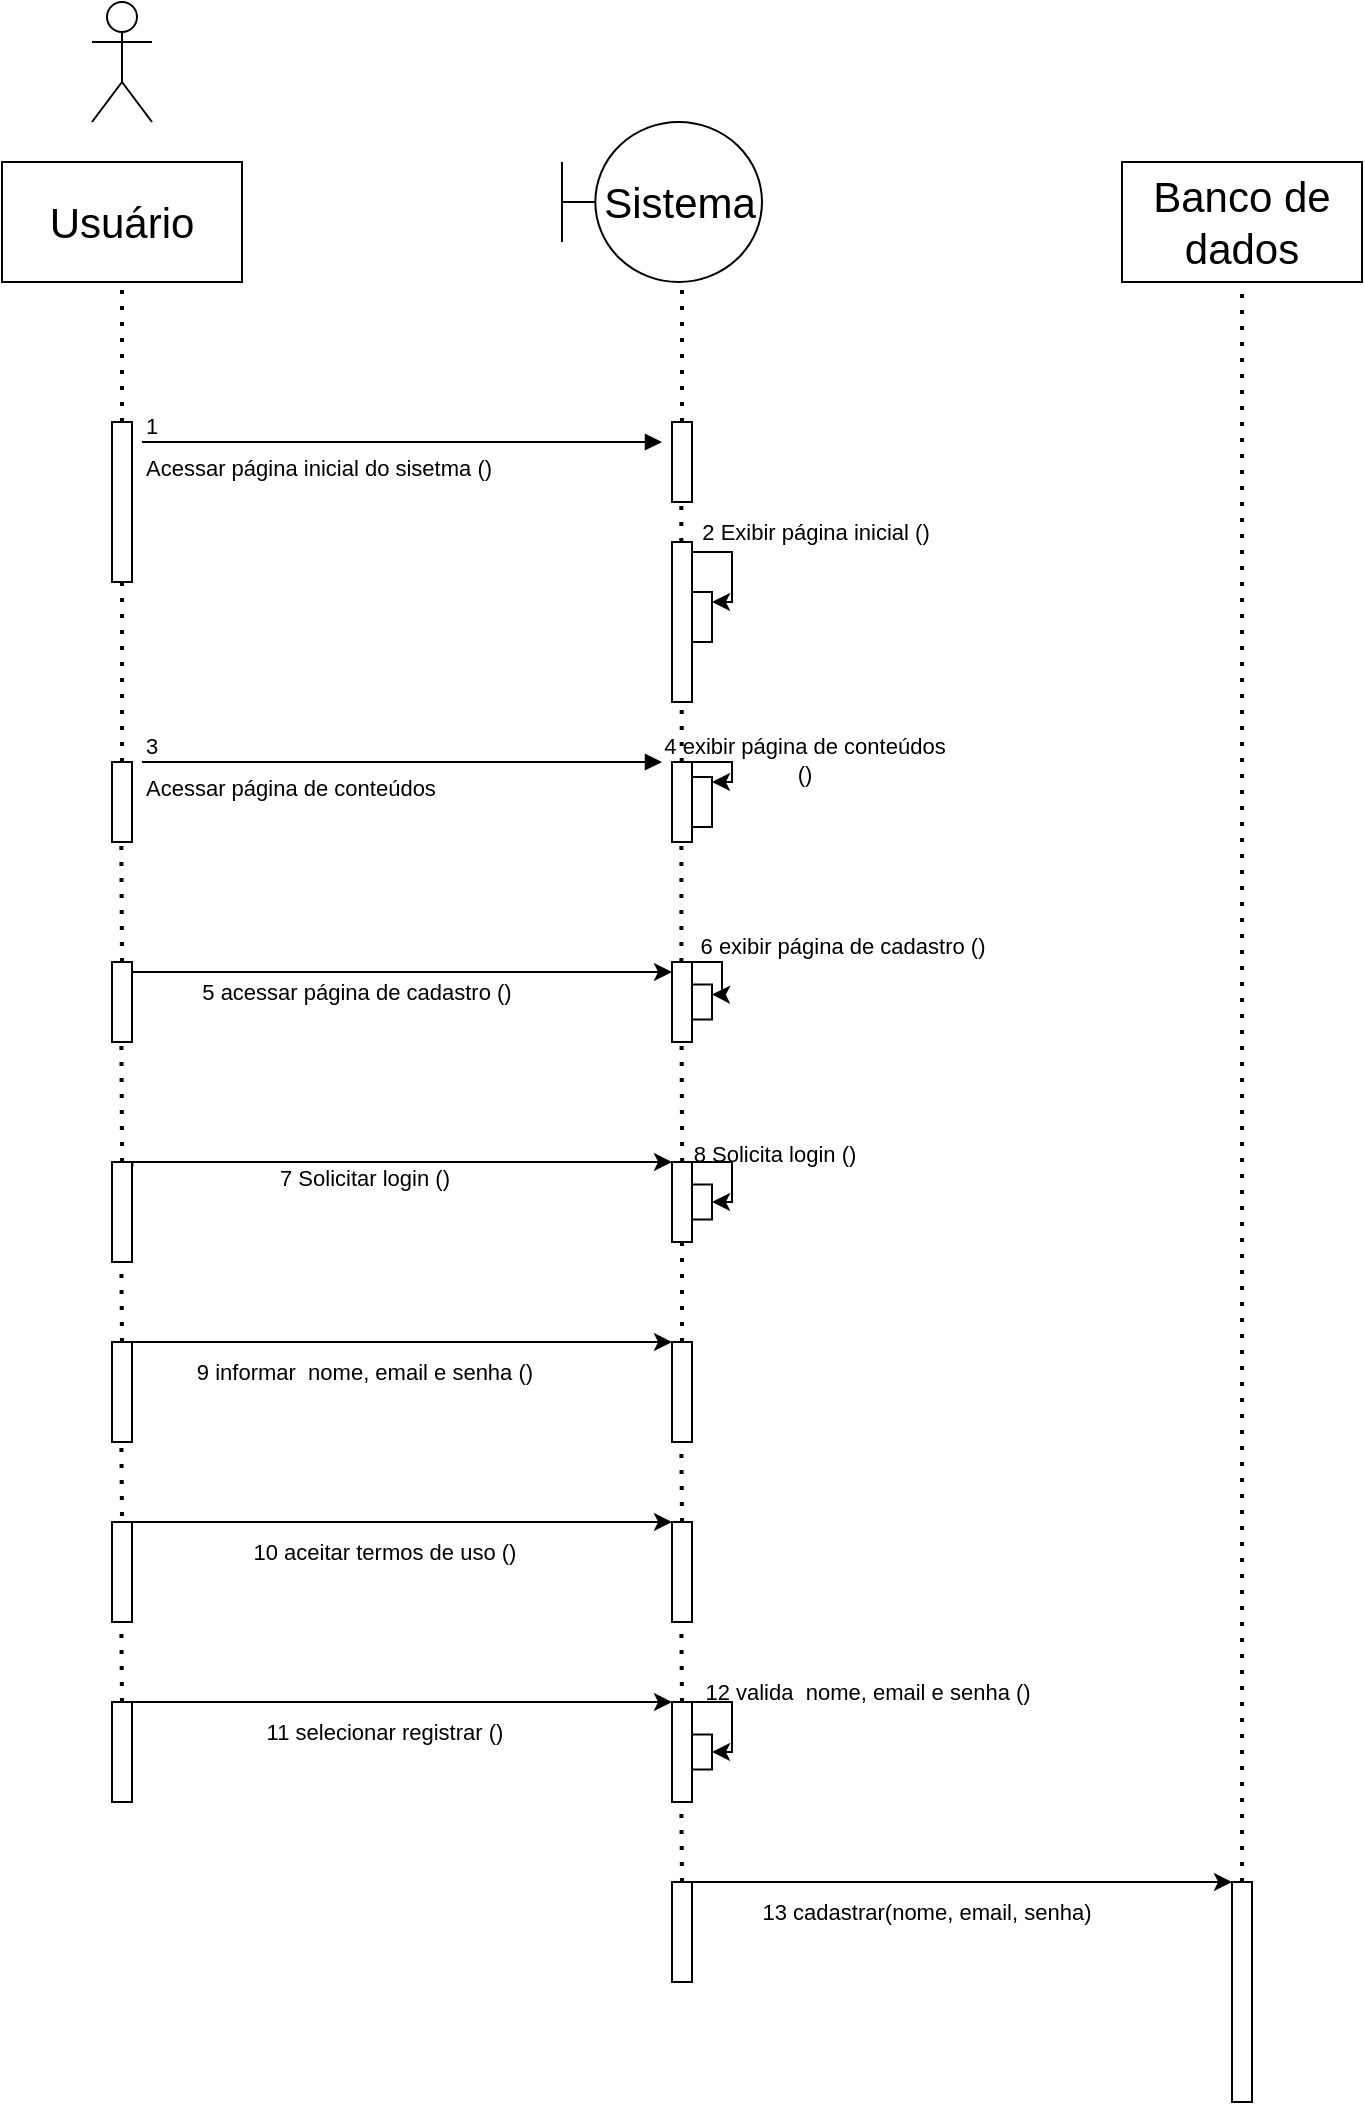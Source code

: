<mxfile version="24.5.4" type="device">
  <diagram name="Page-1" id="13e1069c-82ec-6db2-03f1-153e76fe0fe0">
    <mxGraphModel dx="733" dy="390" grid="1" gridSize="10" guides="1" tooltips="1" connect="1" arrows="1" fold="1" page="1" pageScale="1" pageWidth="1100" pageHeight="850" background="none" math="0" shadow="0">
      <root>
        <mxCell id="0" />
        <mxCell id="1" parent="0" />
        <mxCell id="3YAM8sDZicmcJr7H5GmP-1" value="&lt;font style=&quot;font-size: 21px;&quot;&gt;Usuário&lt;/font&gt;" style="rounded=0;whiteSpace=wrap;html=1;" parent="1" vertex="1">
          <mxGeometry x="120" y="170" width="120" height="60" as="geometry" />
        </mxCell>
        <mxCell id="3YAM8sDZicmcJr7H5GmP-4" value="" style="shape=umlActor;verticalLabelPosition=bottom;verticalAlign=top;html=1;outlineConnect=0;" parent="1" vertex="1">
          <mxGeometry x="165" y="90" width="30" height="60" as="geometry" />
        </mxCell>
        <mxCell id="3YAM8sDZicmcJr7H5GmP-6" value="&lt;font style=&quot;font-size: 21px;&quot;&gt;Banco de dados&lt;/font&gt;" style="rounded=0;whiteSpace=wrap;html=1;" parent="1" vertex="1">
          <mxGeometry x="680" y="170" width="120" height="60" as="geometry" />
        </mxCell>
        <mxCell id="3YAM8sDZicmcJr7H5GmP-7" value="" style="html=1;points=[[0,0,0,0,5],[0,1,0,0,-5],[1,0,0,0,5],[1,1,0,0,-5]];perimeter=orthogonalPerimeter;outlineConnect=0;targetShapes=umlLifeline;portConstraint=eastwest;newEdgeStyle={&quot;curved&quot;:0,&quot;rounded&quot;:0};" parent="1" vertex="1">
          <mxGeometry x="175" y="300" width="10" height="80" as="geometry" />
        </mxCell>
        <mxCell id="3YAM8sDZicmcJr7H5GmP-9" value="" style="endArrow=none;dashed=1;html=1;dashPattern=1 3;strokeWidth=2;rounded=0;" parent="1" target="3YAM8sDZicmcJr7H5GmP-1" edge="1">
          <mxGeometry width="50" height="50" relative="1" as="geometry">
            <mxPoint x="180" y="300" as="sourcePoint" />
            <mxPoint x="150" y="280" as="targetPoint" />
          </mxGeometry>
        </mxCell>
        <mxCell id="3YAM8sDZicmcJr7H5GmP-10" value="" style="html=1;points=[[0,0,0,0,5],[0,1,0,0,-5],[1,0,0,0,5],[1,1,0,0,-5]];perimeter=orthogonalPerimeter;outlineConnect=0;targetShapes=umlLifeline;portConstraint=eastwest;newEdgeStyle={&quot;curved&quot;:0,&quot;rounded&quot;:0};" parent="1" vertex="1">
          <mxGeometry x="455" y="300" width="10" height="40" as="geometry" />
        </mxCell>
        <mxCell id="3YAM8sDZicmcJr7H5GmP-11" value="" style="endArrow=none;dashed=1;html=1;dashPattern=1 3;strokeWidth=2;rounded=0;" parent="1" edge="1">
          <mxGeometry width="50" height="50" relative="1" as="geometry">
            <mxPoint x="460" y="300" as="sourcePoint" />
            <mxPoint x="460" y="230" as="targetPoint" />
          </mxGeometry>
        </mxCell>
        <mxCell id="3YAM8sDZicmcJr7H5GmP-12" value="" style="html=1;points=[[0,0,0,0,5],[0,1,0,0,-5],[1,0,0,0,5],[1,1,0,0,-5]];perimeter=orthogonalPerimeter;outlineConnect=0;targetShapes=umlLifeline;portConstraint=eastwest;newEdgeStyle={&quot;curved&quot;:0,&quot;rounded&quot;:0};" parent="1" vertex="1">
          <mxGeometry x="735" y="1030" width="10" height="110" as="geometry" />
        </mxCell>
        <mxCell id="3YAM8sDZicmcJr7H5GmP-13" value="" style="endArrow=none;dashed=1;html=1;dashPattern=1 3;strokeWidth=2;rounded=0;" parent="1" edge="1" source="3YAM8sDZicmcJr7H5GmP-12">
          <mxGeometry width="50" height="50" relative="1" as="geometry">
            <mxPoint x="740" y="300" as="sourcePoint" />
            <mxPoint x="740" y="230" as="targetPoint" />
          </mxGeometry>
        </mxCell>
        <mxCell id="3YAM8sDZicmcJr7H5GmP-16" value="Acessar página inicial do sisetma ()" style="endArrow=block;endFill=1;html=1;edgeStyle=orthogonalEdgeStyle;align=left;verticalAlign=top;rounded=0;" parent="1" edge="1">
          <mxGeometry x="-1" relative="1" as="geometry">
            <mxPoint x="190" y="310" as="sourcePoint" />
            <mxPoint x="450" y="310" as="targetPoint" />
          </mxGeometry>
        </mxCell>
        <mxCell id="3YAM8sDZicmcJr7H5GmP-17" value="1" style="edgeLabel;resizable=0;html=1;align=left;verticalAlign=bottom;" parent="3YAM8sDZicmcJr7H5GmP-16" connectable="0" vertex="1">
          <mxGeometry x="-1" relative="1" as="geometry" />
        </mxCell>
        <mxCell id="3YAM8sDZicmcJr7H5GmP-18" value="&lt;font style=&quot;font-size: 21px;&quot;&gt;Sistema&lt;/font&gt;" style="shape=umlBoundary;whiteSpace=wrap;html=1;" parent="1" vertex="1">
          <mxGeometry x="400" y="150" width="100" height="80" as="geometry" />
        </mxCell>
        <mxCell id="3YAM8sDZicmcJr7H5GmP-19" value="" style="endArrow=none;dashed=1;html=1;dashPattern=1 3;strokeWidth=2;rounded=0;" parent="1" source="3YAM8sDZicmcJr7H5GmP-20" edge="1">
          <mxGeometry width="50" height="50" relative="1" as="geometry">
            <mxPoint x="460.34" y="360" as="sourcePoint" />
            <mxPoint x="459.67" y="340" as="targetPoint" />
          </mxGeometry>
        </mxCell>
        <mxCell id="3YAM8sDZicmcJr7H5GmP-21" style="edgeStyle=orthogonalEdgeStyle;rounded=0;orthogonalLoop=1;jettySize=auto;html=1;curved=0;exitX=1;exitY=0;exitDx=0;exitDy=5;exitPerimeter=0;" parent="1" source="3YAM8sDZicmcJr7H5GmP-20" target="3YAM8sDZicmcJr7H5GmP-22" edge="1">
          <mxGeometry relative="1" as="geometry">
            <mxPoint x="540" y="390" as="targetPoint" />
            <Array as="points">
              <mxPoint x="485" y="365" />
              <mxPoint x="485" y="390" />
            </Array>
          </mxGeometry>
        </mxCell>
        <mxCell id="3YAM8sDZicmcJr7H5GmP-20" value="" style="html=1;points=[[0,0,0,0,5],[0,1,0,0,-5],[1,0,0,0,5],[1,1,0,0,-5]];perimeter=orthogonalPerimeter;outlineConnect=0;targetShapes=umlLifeline;portConstraint=eastwest;newEdgeStyle={&quot;curved&quot;:0,&quot;rounded&quot;:0};" parent="1" vertex="1">
          <mxGeometry x="455" y="360" width="10" height="80" as="geometry" />
        </mxCell>
        <mxCell id="3YAM8sDZicmcJr7H5GmP-22" value="" style="html=1;points=[[0,0,0,0,5],[0,1,0,0,-5],[1,0,0,0,5],[1,1,0,0,-5]];perimeter=orthogonalPerimeter;outlineConnect=0;targetShapes=umlLifeline;portConstraint=eastwest;newEdgeStyle={&quot;curved&quot;:0,&quot;rounded&quot;:0};" parent="1" vertex="1">
          <mxGeometry x="465" y="385" width="10" height="25" as="geometry" />
        </mxCell>
        <mxCell id="3YAM8sDZicmcJr7H5GmP-26" value="2 Exibir página inicial&amp;nbsp;&lt;span style=&quot;background-color: initial;&quot;&gt;()&lt;/span&gt;" style="text;html=1;align=center;verticalAlign=middle;whiteSpace=wrap;rounded=0;fontSize=11;" parent="1" vertex="1">
          <mxGeometry x="442" y="340" width="170" height="30" as="geometry" />
        </mxCell>
        <mxCell id="3YAM8sDZicmcJr7H5GmP-27" value="" style="html=1;points=[[0,0,0,0,5],[0,1,0,0,-5],[1,0,0,0,5],[1,1,0,0,-5]];perimeter=orthogonalPerimeter;outlineConnect=0;targetShapes=umlLifeline;portConstraint=eastwest;newEdgeStyle={&quot;curved&quot;:0,&quot;rounded&quot;:0};" parent="1" vertex="1">
          <mxGeometry x="455" y="470" width="10" height="40" as="geometry" />
        </mxCell>
        <mxCell id="3YAM8sDZicmcJr7H5GmP-28" value="" style="endArrow=none;dashed=1;html=1;dashPattern=1 3;strokeWidth=2;rounded=0;" parent="1" source="3YAM8sDZicmcJr7H5GmP-27" edge="1">
          <mxGeometry width="50" height="50" relative="1" as="geometry">
            <mxPoint x="460.17" y="460" as="sourcePoint" />
            <mxPoint x="459.84" y="440" as="targetPoint" />
          </mxGeometry>
        </mxCell>
        <mxCell id="3YAM8sDZicmcJr7H5GmP-29" value="" style="endArrow=none;dashed=1;html=1;dashPattern=1 3;strokeWidth=2;rounded=0;" parent="1" source="3YAM8sDZicmcJr7H5GmP-30" target="3YAM8sDZicmcJr7H5GmP-7" edge="1">
          <mxGeometry width="50" height="50" relative="1" as="geometry">
            <mxPoint x="179.85" y="450" as="sourcePoint" />
            <mxPoint x="179.85" y="380" as="targetPoint" />
          </mxGeometry>
        </mxCell>
        <mxCell id="3YAM8sDZicmcJr7H5GmP-30" value="" style="html=1;points=[[0,0,0,0,5],[0,1,0,0,-5],[1,0,0,0,5],[1,1,0,0,-5]];perimeter=orthogonalPerimeter;outlineConnect=0;targetShapes=umlLifeline;portConstraint=eastwest;newEdgeStyle={&quot;curved&quot;:0,&quot;rounded&quot;:0};" parent="1" vertex="1">
          <mxGeometry x="175" y="470" width="10" height="40" as="geometry" />
        </mxCell>
        <mxCell id="3YAM8sDZicmcJr7H5GmP-31" value="Acessar página de conteúdos" style="endArrow=block;endFill=1;html=1;edgeStyle=orthogonalEdgeStyle;align=left;verticalAlign=top;rounded=0;" parent="1" edge="1">
          <mxGeometry x="-1" relative="1" as="geometry">
            <mxPoint x="190" y="470" as="sourcePoint" />
            <mxPoint x="450" y="470" as="targetPoint" />
          </mxGeometry>
        </mxCell>
        <mxCell id="3YAM8sDZicmcJr7H5GmP-32" value="3" style="edgeLabel;resizable=0;html=1;align=left;verticalAlign=bottom;" parent="3YAM8sDZicmcJr7H5GmP-31" connectable="0" vertex="1">
          <mxGeometry x="-1" relative="1" as="geometry" />
        </mxCell>
        <mxCell id="3YAM8sDZicmcJr7H5GmP-33" value="" style="html=1;points=[[0,0,0,0,5],[0,1,0,0,-5],[1,0,0,0,5],[1,1,0,0,-5]];perimeter=orthogonalPerimeter;outlineConnect=0;targetShapes=umlLifeline;portConstraint=eastwest;newEdgeStyle={&quot;curved&quot;:0,&quot;rounded&quot;:0};" parent="1" vertex="1">
          <mxGeometry x="465" y="477.5" width="10" height="25" as="geometry" />
        </mxCell>
        <mxCell id="3YAM8sDZicmcJr7H5GmP-34" style="edgeStyle=orthogonalEdgeStyle;rounded=0;orthogonalLoop=1;jettySize=auto;html=1;curved=0;exitX=1;exitY=0;exitDx=0;exitDy=5;exitPerimeter=0;" parent="1" source="3YAM8sDZicmcJr7H5GmP-27" target="3YAM8sDZicmcJr7H5GmP-33" edge="1">
          <mxGeometry relative="1" as="geometry">
            <Array as="points">
              <mxPoint x="465" y="470" />
              <mxPoint x="485" y="470" />
              <mxPoint x="485" y="480" />
            </Array>
          </mxGeometry>
        </mxCell>
        <mxCell id="3YAM8sDZicmcJr7H5GmP-35" value="4 exibir página de conteúdos ()" style="text;html=1;align=center;verticalAlign=middle;whiteSpace=wrap;rounded=0;fontSize=11;" parent="1" vertex="1">
          <mxGeometry x="449" y="454" width="145" height="30" as="geometry" />
        </mxCell>
        <mxCell id="3YAM8sDZicmcJr7H5GmP-36" value="" style="endArrow=none;dashed=1;html=1;dashPattern=1 3;strokeWidth=2;rounded=0;" parent="1" edge="1">
          <mxGeometry width="50" height="50" relative="1" as="geometry">
            <mxPoint x="180" y="570" as="sourcePoint" />
            <mxPoint x="179.66" y="510" as="targetPoint" />
          </mxGeometry>
        </mxCell>
        <mxCell id="3YAM8sDZicmcJr7H5GmP-37" value="" style="html=1;points=[[0,0,0,0,5],[0,1,0,0,-5],[1,0,0,0,5],[1,1,0,0,-5]];perimeter=orthogonalPerimeter;outlineConnect=0;targetShapes=umlLifeline;portConstraint=eastwest;newEdgeStyle={&quot;curved&quot;:0,&quot;rounded&quot;:0};" parent="1" vertex="1">
          <mxGeometry x="175" y="570" width="10" height="40" as="geometry" />
        </mxCell>
        <mxCell id="3YAM8sDZicmcJr7H5GmP-39" value="" style="html=1;points=[[0,0,0,0,5],[0,1,0,0,-5],[1,0,0,0,5],[1,1,0,0,-5]];perimeter=orthogonalPerimeter;outlineConnect=0;targetShapes=umlLifeline;portConstraint=eastwest;newEdgeStyle={&quot;curved&quot;:0,&quot;rounded&quot;:0};" parent="1" vertex="1">
          <mxGeometry x="455" y="570" width="10" height="40" as="geometry" />
        </mxCell>
        <mxCell id="3YAM8sDZicmcJr7H5GmP-42" value="5 acessar página de cadastro ()" style="text;html=1;align=center;verticalAlign=middle;whiteSpace=wrap;rounded=0;fontSize=11;" parent="1" vertex="1">
          <mxGeometry x="195" y="570" width="205" height="30" as="geometry" />
        </mxCell>
        <mxCell id="3YAM8sDZicmcJr7H5GmP-44" style="edgeStyle=orthogonalEdgeStyle;rounded=0;orthogonalLoop=1;jettySize=auto;html=1;curved=0;entryX=0;entryY=0;entryDx=0;entryDy=5;entryPerimeter=0;exitX=1;exitY=0;exitDx=0;exitDy=5;exitPerimeter=0;" parent="1" source="3YAM8sDZicmcJr7H5GmP-37" target="3YAM8sDZicmcJr7H5GmP-39" edge="1">
          <mxGeometry relative="1" as="geometry" />
        </mxCell>
        <mxCell id="3YAM8sDZicmcJr7H5GmP-45" value="" style="html=1;points=[[0,0,0,0,5],[0,1,0,0,-5],[1,0,0,0,5],[1,1,0,0,-5]];perimeter=orthogonalPerimeter;outlineConnect=0;targetShapes=umlLifeline;portConstraint=eastwest;newEdgeStyle={&quot;curved&quot;:0,&quot;rounded&quot;:0};" parent="1" vertex="1">
          <mxGeometry x="465" y="581.25" width="10" height="17.5" as="geometry" />
        </mxCell>
        <mxCell id="3YAM8sDZicmcJr7H5GmP-46" style="edgeStyle=orthogonalEdgeStyle;rounded=0;orthogonalLoop=1;jettySize=auto;html=1;curved=0;exitX=1;exitY=0;exitDx=0;exitDy=5;exitPerimeter=0;entryX=1;entryY=0;entryDx=0;entryDy=5;entryPerimeter=0;" parent="1" source="3YAM8sDZicmcJr7H5GmP-39" target="3YAM8sDZicmcJr7H5GmP-45" edge="1">
          <mxGeometry relative="1" as="geometry">
            <Array as="points">
              <mxPoint x="465" y="570" />
              <mxPoint x="480" y="570" />
              <mxPoint x="480" y="586" />
            </Array>
          </mxGeometry>
        </mxCell>
        <mxCell id="3YAM8sDZicmcJr7H5GmP-47" value="6 exibir página de cadastro ()" style="text;html=1;align=center;verticalAlign=middle;whiteSpace=wrap;rounded=0;fontSize=11;" parent="1" vertex="1">
          <mxGeometry x="438" y="547" width="205" height="30" as="geometry" />
        </mxCell>
        <mxCell id="3YAM8sDZicmcJr7H5GmP-48" value="" style="endArrow=none;dashed=1;html=1;dashPattern=1 3;strokeWidth=2;rounded=0;" parent="1" edge="1">
          <mxGeometry width="50" height="50" relative="1" as="geometry">
            <mxPoint x="180.04" y="670" as="sourcePoint" />
            <mxPoint x="179.7" y="610" as="targetPoint" />
          </mxGeometry>
        </mxCell>
        <mxCell id="3YAM8sDZicmcJr7H5GmP-51" value="" style="edgeStyle=orthogonalEdgeStyle;rounded=0;orthogonalLoop=1;jettySize=auto;html=1;curved=0;exitX=1.023;exitY=0.043;exitDx=0;exitDy=0;exitPerimeter=0;" parent="1" source="3YAM8sDZicmcJr7H5GmP-49" target="3YAM8sDZicmcJr7H5GmP-50" edge="1">
          <mxGeometry relative="1" as="geometry">
            <Array as="points">
              <mxPoint x="185" y="670" />
            </Array>
          </mxGeometry>
        </mxCell>
        <mxCell id="3YAM8sDZicmcJr7H5GmP-49" value="" style="html=1;points=[[0,0,0,0,5],[0,1,0,0,-5],[1,0,0,0,5],[1,1,0,0,-5]];perimeter=orthogonalPerimeter;outlineConnect=0;targetShapes=umlLifeline;portConstraint=eastwest;newEdgeStyle={&quot;curved&quot;:0,&quot;rounded&quot;:0};" parent="1" vertex="1">
          <mxGeometry x="175" y="670" width="10" height="50" as="geometry" />
        </mxCell>
        <mxCell id="3YAM8sDZicmcJr7H5GmP-56" style="edgeStyle=orthogonalEdgeStyle;rounded=0;orthogonalLoop=1;jettySize=auto;html=1;curved=0;exitX=1;exitY=0;exitDx=0;exitDy=5;exitPerimeter=0;" parent="1" source="3YAM8sDZicmcJr7H5GmP-50" target="3YAM8sDZicmcJr7H5GmP-55" edge="1">
          <mxGeometry relative="1" as="geometry">
            <Array as="points">
              <mxPoint x="465" y="670" />
              <mxPoint x="485" y="670" />
              <mxPoint x="485" y="690" />
            </Array>
          </mxGeometry>
        </mxCell>
        <mxCell id="3YAM8sDZicmcJr7H5GmP-50" value="" style="html=1;points=[[0,0,0,0,5],[0,1,0,0,-5],[1,0,0,0,5],[1,1,0,0,-5]];perimeter=orthogonalPerimeter;outlineConnect=0;targetShapes=umlLifeline;portConstraint=eastwest;newEdgeStyle={&quot;curved&quot;:0,&quot;rounded&quot;:0};" parent="1" vertex="1">
          <mxGeometry x="455" y="670" width="10" height="40" as="geometry" />
        </mxCell>
        <mxCell id="3YAM8sDZicmcJr7H5GmP-52" value="" style="endArrow=none;dashed=1;html=1;dashPattern=1 3;strokeWidth=2;rounded=0;" parent="1" source="3YAM8sDZicmcJr7H5GmP-39" edge="1">
          <mxGeometry width="50" height="50" relative="1" as="geometry">
            <mxPoint x="460" y="540" as="sourcePoint" />
            <mxPoint x="459.7" y="510" as="targetPoint" />
          </mxGeometry>
        </mxCell>
        <mxCell id="3YAM8sDZicmcJr7H5GmP-53" value="" style="endArrow=none;dashed=1;html=1;dashPattern=1 3;strokeWidth=2;rounded=0;" parent="1" edge="1">
          <mxGeometry width="50" height="50" relative="1" as="geometry">
            <mxPoint x="460.09" y="670" as="sourcePoint" />
            <mxPoint x="459.79" y="610" as="targetPoint" />
          </mxGeometry>
        </mxCell>
        <mxCell id="3YAM8sDZicmcJr7H5GmP-54" value="7 Solicitar login ()" style="text;html=1;align=center;verticalAlign=middle;whiteSpace=wrap;rounded=0;fontSize=11;" parent="1" vertex="1">
          <mxGeometry x="199" y="663" width="205" height="30" as="geometry" />
        </mxCell>
        <mxCell id="3YAM8sDZicmcJr7H5GmP-55" value="" style="html=1;points=[[0,0,0,0,5],[0,1,0,0,-5],[1,0,0,0,5],[1,1,0,0,-5]];perimeter=orthogonalPerimeter;outlineConnect=0;targetShapes=umlLifeline;portConstraint=eastwest;newEdgeStyle={&quot;curved&quot;:0,&quot;rounded&quot;:0};" parent="1" vertex="1">
          <mxGeometry x="465" y="681.25" width="10" height="17.5" as="geometry" />
        </mxCell>
        <mxCell id="3YAM8sDZicmcJr7H5GmP-57" value="8 Solicita login ()" style="text;html=1;align=center;verticalAlign=middle;whiteSpace=wrap;rounded=0;fontSize=11;" parent="1" vertex="1">
          <mxGeometry x="404" y="651.25" width="205" height="30" as="geometry" />
        </mxCell>
        <mxCell id="3YAM8sDZicmcJr7H5GmP-58" value="" style="endArrow=none;dashed=1;html=1;dashPattern=1 3;strokeWidth=2;rounded=0;" parent="1" edge="1">
          <mxGeometry width="50" height="50" relative="1" as="geometry">
            <mxPoint x="180" y="760" as="sourcePoint" />
            <mxPoint x="179.67" y="720" as="targetPoint" />
          </mxGeometry>
        </mxCell>
        <mxCell id="3YAM8sDZicmcJr7H5GmP-61" value="" style="edgeStyle=orthogonalEdgeStyle;rounded=0;orthogonalLoop=1;jettySize=auto;html=1;curved=0;" parent="1" source="3YAM8sDZicmcJr7H5GmP-59" target="3YAM8sDZicmcJr7H5GmP-60" edge="1">
          <mxGeometry relative="1" as="geometry">
            <Array as="points">
              <mxPoint x="380" y="760" />
              <mxPoint x="380" y="760" />
            </Array>
          </mxGeometry>
        </mxCell>
        <mxCell id="3YAM8sDZicmcJr7H5GmP-59" value="" style="html=1;points=[[0,0,0,0,5],[0,1,0,0,-5],[1,0,0,0,5],[1,1,0,0,-5]];perimeter=orthogonalPerimeter;outlineConnect=0;targetShapes=umlLifeline;portConstraint=eastwest;newEdgeStyle={&quot;curved&quot;:0,&quot;rounded&quot;:0};" parent="1" vertex="1">
          <mxGeometry x="175" y="760" width="10" height="50" as="geometry" />
        </mxCell>
        <mxCell id="3YAM8sDZicmcJr7H5GmP-60" value="" style="html=1;points=[[0,0,0,0,5],[0,1,0,0,-5],[1,0,0,0,5],[1,1,0,0,-5]];perimeter=orthogonalPerimeter;outlineConnect=0;targetShapes=umlLifeline;portConstraint=eastwest;newEdgeStyle={&quot;curved&quot;:0,&quot;rounded&quot;:0};" parent="1" vertex="1">
          <mxGeometry x="455" y="760" width="10" height="50" as="geometry" />
        </mxCell>
        <mxCell id="3YAM8sDZicmcJr7H5GmP-62" value="" style="endArrow=none;dashed=1;html=1;dashPattern=1 3;strokeWidth=2;rounded=0;" parent="1" target="3YAM8sDZicmcJr7H5GmP-50" edge="1">
          <mxGeometry width="50" height="50" relative="1" as="geometry">
            <mxPoint x="460" y="760" as="sourcePoint" />
            <mxPoint x="459.57" y="720" as="targetPoint" />
          </mxGeometry>
        </mxCell>
        <mxCell id="3YAM8sDZicmcJr7H5GmP-63" value="9 informar&amp;nbsp; nome, email e senha ()" style="text;html=1;align=center;verticalAlign=middle;whiteSpace=wrap;rounded=0;fontSize=11;" parent="1" vertex="1">
          <mxGeometry x="199" y="760" width="205" height="30" as="geometry" />
        </mxCell>
        <mxCell id="3YAM8sDZicmcJr7H5GmP-64" value="" style="endArrow=none;dashed=1;html=1;dashPattern=1 3;strokeWidth=2;rounded=0;" parent="1" edge="1">
          <mxGeometry width="50" height="50" relative="1" as="geometry">
            <mxPoint x="179.99" y="847" as="sourcePoint" />
            <mxPoint x="179.66" y="807" as="targetPoint" />
          </mxGeometry>
        </mxCell>
        <mxCell id="3YAM8sDZicmcJr7H5GmP-67" value="" style="edgeStyle=orthogonalEdgeStyle;rounded=0;orthogonalLoop=1;jettySize=auto;html=1;curved=0;" parent="1" source="3YAM8sDZicmcJr7H5GmP-65" target="3YAM8sDZicmcJr7H5GmP-66" edge="1">
          <mxGeometry relative="1" as="geometry">
            <Array as="points">
              <mxPoint x="390" y="850" />
              <mxPoint x="390" y="850" />
            </Array>
          </mxGeometry>
        </mxCell>
        <mxCell id="3YAM8sDZicmcJr7H5GmP-65" value="" style="html=1;points=[[0,0,0,0,5],[0,1,0,0,-5],[1,0,0,0,5],[1,1,0,0,-5]];perimeter=orthogonalPerimeter;outlineConnect=0;targetShapes=umlLifeline;portConstraint=eastwest;newEdgeStyle={&quot;curved&quot;:0,&quot;rounded&quot;:0};" parent="1" vertex="1">
          <mxGeometry x="175" y="850" width="10" height="50" as="geometry" />
        </mxCell>
        <mxCell id="3YAM8sDZicmcJr7H5GmP-66" value="" style="html=1;points=[[0,0,0,0,5],[0,1,0,0,-5],[1,0,0,0,5],[1,1,0,0,-5]];perimeter=orthogonalPerimeter;outlineConnect=0;targetShapes=umlLifeline;portConstraint=eastwest;newEdgeStyle={&quot;curved&quot;:0,&quot;rounded&quot;:0};" parent="1" vertex="1">
          <mxGeometry x="455" y="850" width="10" height="50" as="geometry" />
        </mxCell>
        <mxCell id="3YAM8sDZicmcJr7H5GmP-68" value="" style="endArrow=none;dashed=1;html=1;dashPattern=1 3;strokeWidth=2;rounded=0;" parent="1" edge="1">
          <mxGeometry width="50" height="50" relative="1" as="geometry">
            <mxPoint x="460" y="850" as="sourcePoint" />
            <mxPoint x="459.66" y="810" as="targetPoint" />
          </mxGeometry>
        </mxCell>
        <mxCell id="3YAM8sDZicmcJr7H5GmP-69" value="10 aceitar termos de uso ()" style="text;html=1;align=center;verticalAlign=middle;whiteSpace=wrap;rounded=0;fontSize=11;" parent="1" vertex="1">
          <mxGeometry x="209" y="850" width="205" height="30" as="geometry" />
        </mxCell>
        <mxCell id="3YAM8sDZicmcJr7H5GmP-70" value="" style="endArrow=none;dashed=1;html=1;dashPattern=1 3;strokeWidth=2;rounded=0;" parent="1" edge="1">
          <mxGeometry width="50" height="50" relative="1" as="geometry">
            <mxPoint x="179.99" y="940" as="sourcePoint" />
            <mxPoint x="179.66" y="900" as="targetPoint" />
          </mxGeometry>
        </mxCell>
        <mxCell id="3YAM8sDZicmcJr7H5GmP-71" value="" style="endArrow=none;dashed=1;html=1;dashPattern=1 3;strokeWidth=2;rounded=0;" parent="1" edge="1">
          <mxGeometry width="50" height="50" relative="1" as="geometry">
            <mxPoint x="459.99" y="940" as="sourcePoint" />
            <mxPoint x="459.66" y="900" as="targetPoint" />
          </mxGeometry>
        </mxCell>
        <mxCell id="3YAM8sDZicmcJr7H5GmP-74" value="" style="edgeStyle=orthogonalEdgeStyle;rounded=0;orthogonalLoop=1;jettySize=auto;html=1;curved=0;" parent="1" edge="1">
          <mxGeometry relative="1" as="geometry">
            <mxPoint x="185.0" y="940" as="sourcePoint" />
            <mxPoint x="455" y="940" as="targetPoint" />
          </mxGeometry>
        </mxCell>
        <mxCell id="3YAM8sDZicmcJr7H5GmP-72" value="" style="html=1;points=[[0,0,0,0,5],[0,1,0,0,-5],[1,0,0,0,5],[1,1,0,0,-5]];perimeter=orthogonalPerimeter;outlineConnect=0;targetShapes=umlLifeline;portConstraint=eastwest;newEdgeStyle={&quot;curved&quot;:0,&quot;rounded&quot;:0};" parent="1" vertex="1">
          <mxGeometry x="175" y="940" width="10" height="50" as="geometry" />
        </mxCell>
        <mxCell id="9fFpn3AAPIV-vBVCqDcS-3" style="edgeStyle=orthogonalEdgeStyle;rounded=0;orthogonalLoop=1;jettySize=auto;html=1;curved=0;exitX=1;exitY=0;exitDx=0;exitDy=5;exitPerimeter=0;" edge="1" parent="1" source="3YAM8sDZicmcJr7H5GmP-73" target="9fFpn3AAPIV-vBVCqDcS-2">
          <mxGeometry relative="1" as="geometry">
            <Array as="points">
              <mxPoint x="465" y="940" />
              <mxPoint x="485" y="940" />
              <mxPoint x="485" y="965" />
            </Array>
          </mxGeometry>
        </mxCell>
        <mxCell id="3YAM8sDZicmcJr7H5GmP-73" value="" style="html=1;points=[[0,0,0,0,5],[0,1,0,0,-5],[1,0,0,0,5],[1,1,0,0,-5]];perimeter=orthogonalPerimeter;outlineConnect=0;targetShapes=umlLifeline;portConstraint=eastwest;newEdgeStyle={&quot;curved&quot;:0,&quot;rounded&quot;:0};" parent="1" vertex="1">
          <mxGeometry x="455" y="940" width="10" height="50" as="geometry" />
        </mxCell>
        <mxCell id="3YAM8sDZicmcJr7H5GmP-75" value="11 selecionar registrar ()" style="text;html=1;align=center;verticalAlign=middle;whiteSpace=wrap;rounded=0;fontSize=11;" parent="1" vertex="1">
          <mxGeometry x="209" y="940" width="205" height="30" as="geometry" />
        </mxCell>
        <mxCell id="9fFpn3AAPIV-vBVCqDcS-2" value="" style="html=1;points=[[0,0,0,0,5],[0,1,0,0,-5],[1,0,0,0,5],[1,1,0,0,-5]];perimeter=orthogonalPerimeter;outlineConnect=0;targetShapes=umlLifeline;portConstraint=eastwest;newEdgeStyle={&quot;curved&quot;:0,&quot;rounded&quot;:0};" vertex="1" parent="1">
          <mxGeometry x="465" y="956.25" width="10" height="17.5" as="geometry" />
        </mxCell>
        <mxCell id="9fFpn3AAPIV-vBVCqDcS-4" value="&amp;nbsp;12 valida&amp;nbsp; nome, email e senha ()" style="text;html=1;align=center;verticalAlign=middle;whiteSpace=wrap;rounded=0;fontSize=11;" vertex="1" parent="1">
          <mxGeometry x="449" y="920" width="205" height="30" as="geometry" />
        </mxCell>
        <mxCell id="9fFpn3AAPIV-vBVCqDcS-6" value="" style="endArrow=none;dashed=1;html=1;dashPattern=1 3;strokeWidth=2;rounded=0;" edge="1" parent="1">
          <mxGeometry width="50" height="50" relative="1" as="geometry">
            <mxPoint x="459.99" y="1030" as="sourcePoint" />
            <mxPoint x="459.66" y="990" as="targetPoint" />
          </mxGeometry>
        </mxCell>
        <mxCell id="9fFpn3AAPIV-vBVCqDcS-8" style="edgeStyle=orthogonalEdgeStyle;rounded=0;orthogonalLoop=1;jettySize=auto;html=1;curved=0;" edge="1" parent="1" source="9fFpn3AAPIV-vBVCqDcS-7" target="3YAM8sDZicmcJr7H5GmP-12">
          <mxGeometry relative="1" as="geometry">
            <Array as="points">
              <mxPoint x="660" y="1030" />
              <mxPoint x="660" y="1030" />
            </Array>
          </mxGeometry>
        </mxCell>
        <mxCell id="9fFpn3AAPIV-vBVCqDcS-7" value="" style="html=1;points=[[0,0,0,0,5],[0,1,0,0,-5],[1,0,0,0,5],[1,1,0,0,-5]];perimeter=orthogonalPerimeter;outlineConnect=0;targetShapes=umlLifeline;portConstraint=eastwest;newEdgeStyle={&quot;curved&quot;:0,&quot;rounded&quot;:0};" vertex="1" parent="1">
          <mxGeometry x="455" y="1030" width="10" height="50" as="geometry" />
        </mxCell>
        <mxCell id="9fFpn3AAPIV-vBVCqDcS-9" value="13 cadastrar(nome, email, senha)" style="text;html=1;align=center;verticalAlign=middle;whiteSpace=wrap;rounded=0;fontSize=11;" vertex="1" parent="1">
          <mxGeometry x="480" y="1030" width="205" height="30" as="geometry" />
        </mxCell>
      </root>
    </mxGraphModel>
  </diagram>
</mxfile>
